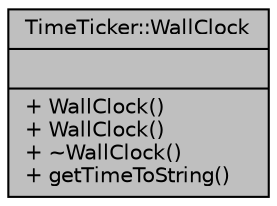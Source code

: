 digraph "TimeTicker::WallClock"
{
 // INTERACTIVE_SVG=YES
 // LATEX_PDF_SIZE
  edge [fontname="Helvetica",fontsize="10",labelfontname="Helvetica",labelfontsize="10"];
  node [fontname="Helvetica",fontsize="10",shape=record];
  Node1 [label="{TimeTicker::WallClock\n||+ WallClock()\l+ WallClock()\l+ ~WallClock()\l+ getTimeToString()\l}",height=0.2,width=0.4,color="black", fillcolor="grey75", style="filled", fontcolor="black",tooltip=" "];
}
